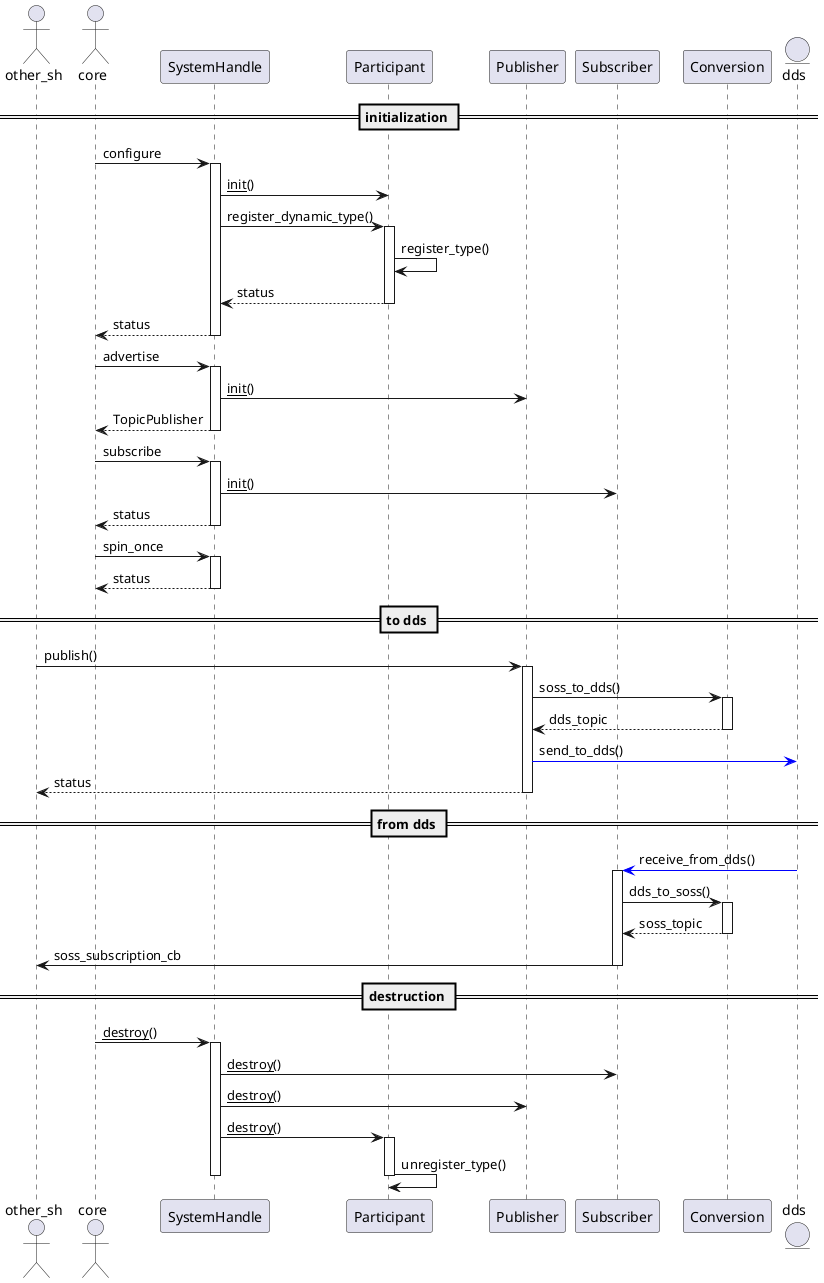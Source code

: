 @startuml
actor other_sh
actor core
participant SystemHandle
participant Participant
participant Publisher
participant Subscriber
participant Conversion
entity dds

== initialization ==
core -> SystemHandle: configure
activate SystemHandle
SystemHandle -> Participant: __init__()
SystemHandle -> Participant: register_dynamic_type()
activate Participant
Participant -> Participant: register_type()
SystemHandle <-- Participant: status
deactivate Participant
core <-- SystemHandle: status
deactivate SystemHandle

core -> SystemHandle: advertise
activate SystemHandle
SystemHandle -> Publisher: __init__()
core <-- SystemHandle: TopicPublisher
deactivate SystemHandle

core -> SystemHandle: subscribe
activate SystemHandle
SystemHandle -> Subscriber: __init__()
core <-- SystemHandle: status
deactivate SystemHandle

core -> SystemHandle: spin_once
activate SystemHandle
core <-- SystemHandle: status
deactivate SystemHandle

== to dds ==
other_sh -> Publisher: publish()
activate Publisher
Publisher -> Conversion: soss_to_dds()
activate Conversion
Publisher <-- Conversion: dds_topic
deactivate Conversion
Publisher -[#0000FF]> dds: send_to_dds()
other_sh <-- Publisher: status
deactivate Publisher

== from dds ==
dds -[#0000FF]> Subscriber: receive_from_dds()
activate Subscriber
Subscriber -> Conversion: dds_to_soss()
activate Conversion
Subscriber <-- Conversion: soss_topic
deactivate Conversion
Subscriber -> other_sh: soss_subscription_cb
deactivate Subscriber

== destruction ==
core -> SystemHandle: __destroy__()
activate SystemHandle
SystemHandle -> Subscriber: __destroy__()
SystemHandle -> Publisher: __destroy__()
SystemHandle -> Participant: __destroy__()
activate Participant
Participant -> Participant: unregister_type()
deactivate Participant
deactivate SystemHandle

@enduml

